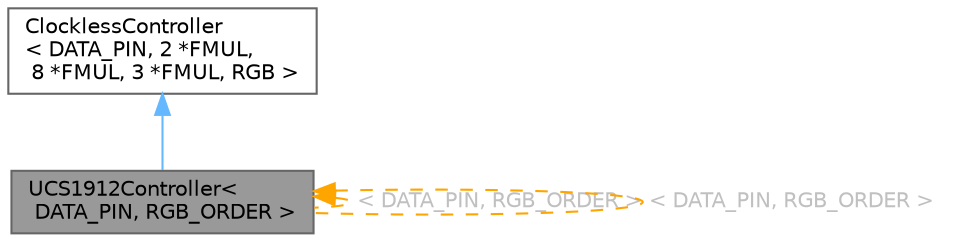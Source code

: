 digraph "UCS1912Controller&lt; DATA_PIN, RGB_ORDER &gt;"
{
 // INTERACTIVE_SVG=YES
 // LATEX_PDF_SIZE
  bgcolor="transparent";
  edge [fontname=Helvetica,fontsize=10,labelfontname=Helvetica,labelfontsize=10];
  node [fontname=Helvetica,fontsize=10,shape=box,height=0.2,width=0.4];
  Node1 [id="Node000001",label="UCS1912Controller\<\l DATA_PIN, RGB_ORDER \>",height=0.2,width=0.4,color="gray40", fillcolor="grey60", style="filled", fontcolor="black",tooltip=" "];
  Node2 -> Node1 [id="edge1_Node000001_Node000002",dir="back",color="steelblue1",style="solid",tooltip=" "];
  Node2 [id="Node000002",label="ClocklessController\l\< DATA_PIN, 2 *FMUL,\l 8 *FMUL, 3 *FMUL, RGB \>",height=0.2,width=0.4,color="gray40", fillcolor="white", style="filled",tooltip=" "];
  Node1 -> Node1 [id="edge2_Node000001_Node000001",dir="back",color="orange",style="dashed",tooltip=" ",label=" \< DATA_PIN, RGB_ORDER \>",fontcolor="grey" ];
  Node1 -> Node1 [id="edge3_Node000001_Node000001",dir="back",color="orange",style="dashed",tooltip=" ",label=" \< DATA_PIN, RGB_ORDER \>",fontcolor="grey" ];
}
